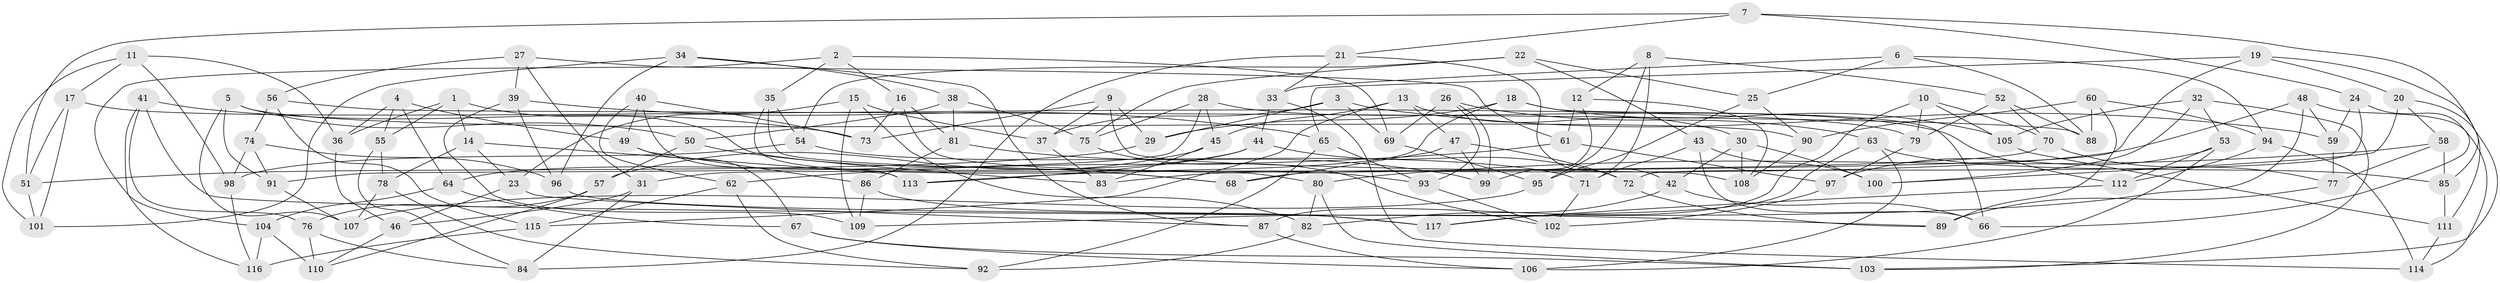 // Generated by graph-tools (version 1.1) at 2025/02/03/09/25 03:02:57]
// undirected, 117 vertices, 234 edges
graph export_dot {
graph [start="1"]
  node [color=gray90,style=filled];
  1;
  2;
  3;
  4;
  5;
  6;
  7;
  8;
  9;
  10;
  11;
  12;
  13;
  14;
  15;
  16;
  17;
  18;
  19;
  20;
  21;
  22;
  23;
  24;
  25;
  26;
  27;
  28;
  29;
  30;
  31;
  32;
  33;
  34;
  35;
  36;
  37;
  38;
  39;
  40;
  41;
  42;
  43;
  44;
  45;
  46;
  47;
  48;
  49;
  50;
  51;
  52;
  53;
  54;
  55;
  56;
  57;
  58;
  59;
  60;
  61;
  62;
  63;
  64;
  65;
  66;
  67;
  68;
  69;
  70;
  71;
  72;
  73;
  74;
  75;
  76;
  77;
  78;
  79;
  80;
  81;
  82;
  83;
  84;
  85;
  86;
  87;
  88;
  89;
  90;
  91;
  92;
  93;
  94;
  95;
  96;
  97;
  98;
  99;
  100;
  101;
  102;
  103;
  104;
  105;
  106;
  107;
  108;
  109;
  110;
  111;
  112;
  113;
  114;
  115;
  116;
  117;
  1 -- 36;
  1 -- 55;
  1 -- 14;
  1 -- 83;
  2 -- 16;
  2 -- 104;
  2 -- 35;
  2 -- 69;
  3 -- 37;
  3 -- 29;
  3 -- 59;
  3 -- 69;
  4 -- 49;
  4 -- 55;
  4 -- 36;
  4 -- 64;
  5 -- 90;
  5 -- 91;
  5 -- 50;
  5 -- 107;
  6 -- 94;
  6 -- 88;
  6 -- 33;
  6 -- 25;
  7 -- 21;
  7 -- 51;
  7 -- 85;
  7 -- 24;
  8 -- 71;
  8 -- 52;
  8 -- 95;
  8 -- 12;
  9 -- 108;
  9 -- 37;
  9 -- 29;
  9 -- 73;
  10 -- 87;
  10 -- 79;
  10 -- 105;
  10 -- 70;
  11 -- 101;
  11 -- 36;
  11 -- 17;
  11 -- 98;
  12 -- 99;
  12 -- 108;
  12 -- 61;
  13 -- 47;
  13 -- 45;
  13 -- 115;
  13 -- 30;
  14 -- 23;
  14 -- 78;
  14 -- 113;
  15 -- 23;
  15 -- 37;
  15 -- 82;
  15 -- 109;
  16 -- 93;
  16 -- 81;
  16 -- 73;
  17 -- 51;
  17 -- 101;
  17 -- 79;
  18 -- 105;
  18 -- 66;
  18 -- 29;
  18 -- 31;
  19 -- 65;
  19 -- 68;
  19 -- 20;
  19 -- 111;
  20 -- 58;
  20 -- 100;
  20 -- 103;
  21 -- 33;
  21 -- 84;
  21 -- 42;
  22 -- 75;
  22 -- 54;
  22 -- 43;
  22 -- 25;
  23 -- 46;
  23 -- 87;
  24 -- 66;
  24 -- 59;
  24 -- 72;
  25 -- 90;
  25 -- 95;
  26 -- 63;
  26 -- 99;
  26 -- 69;
  26 -- 93;
  27 -- 39;
  27 -- 61;
  27 -- 31;
  27 -- 56;
  28 -- 75;
  28 -- 112;
  28 -- 91;
  28 -- 45;
  29 -- 51;
  30 -- 42;
  30 -- 108;
  30 -- 100;
  31 -- 46;
  31 -- 84;
  32 -- 100;
  32 -- 105;
  32 -- 103;
  32 -- 53;
  33 -- 114;
  33 -- 44;
  34 -- 38;
  34 -- 96;
  34 -- 101;
  34 -- 87;
  35 -- 80;
  35 -- 68;
  35 -- 54;
  36 -- 46;
  37 -- 83;
  38 -- 81;
  38 -- 50;
  38 -- 75;
  39 -- 65;
  39 -- 96;
  39 -- 109;
  40 -- 62;
  40 -- 49;
  40 -- 113;
  40 -- 73;
  41 -- 89;
  41 -- 116;
  41 -- 73;
  41 -- 76;
  42 -- 82;
  42 -- 66;
  43 -- 66;
  43 -- 71;
  43 -- 100;
  44 -- 72;
  44 -- 64;
  44 -- 113;
  45 -- 83;
  45 -- 57;
  46 -- 110;
  47 -- 68;
  47 -- 72;
  47 -- 99;
  48 -- 109;
  48 -- 114;
  48 -- 113;
  48 -- 59;
  49 -- 67;
  49 -- 86;
  50 -- 68;
  50 -- 57;
  51 -- 101;
  52 -- 88;
  52 -- 70;
  52 -- 79;
  53 -- 112;
  53 -- 106;
  53 -- 97;
  54 -- 98;
  54 -- 71;
  55 -- 78;
  55 -- 84;
  56 -- 74;
  56 -- 88;
  56 -- 115;
  57 -- 76;
  57 -- 110;
  58 -- 85;
  58 -- 80;
  58 -- 77;
  59 -- 77;
  60 -- 88;
  60 -- 90;
  60 -- 89;
  60 -- 94;
  61 -- 97;
  61 -- 62;
  62 -- 115;
  62 -- 92;
  63 -- 106;
  63 -- 85;
  63 -- 117;
  64 -- 67;
  64 -- 104;
  65 -- 93;
  65 -- 92;
  67 -- 103;
  67 -- 106;
  69 -- 95;
  70 -- 77;
  70 -- 83;
  71 -- 102;
  72 -- 89;
  74 -- 96;
  74 -- 98;
  74 -- 91;
  75 -- 102;
  76 -- 84;
  76 -- 110;
  77 -- 89;
  78 -- 107;
  78 -- 92;
  79 -- 97;
  80 -- 103;
  80 -- 82;
  81 -- 99;
  81 -- 86;
  82 -- 92;
  85 -- 111;
  86 -- 117;
  86 -- 109;
  87 -- 106;
  90 -- 108;
  91 -- 107;
  93 -- 102;
  94 -- 114;
  94 -- 112;
  95 -- 107;
  96 -- 117;
  97 -- 102;
  98 -- 116;
  104 -- 110;
  104 -- 116;
  105 -- 111;
  111 -- 114;
  112 -- 117;
  115 -- 116;
}
